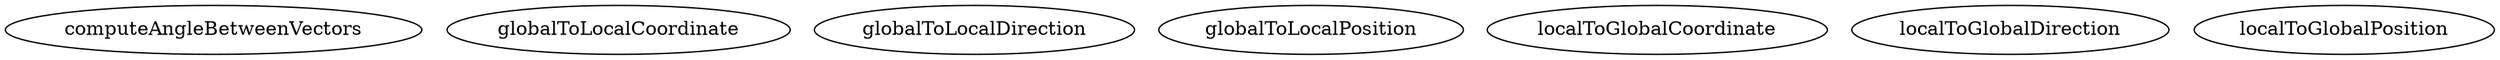 /* Created by mdot for Matlab */
digraph m2html {

  computeAngleBetweenVectors [URL="computeAngleBetweenVectors.html"];
  globalToLocalCoordinate [URL="globalToLocalCoordinate.html"];
  globalToLocalDirection [URL="globalToLocalDirection.html"];
  globalToLocalPosition [URL="globalToLocalPosition.html"];
  localToGlobalCoordinate [URL="localToGlobalCoordinate.html"];
  localToGlobalDirection [URL="localToGlobalDirection.html"];
  localToGlobalPosition [URL="localToGlobalPosition.html"];
}